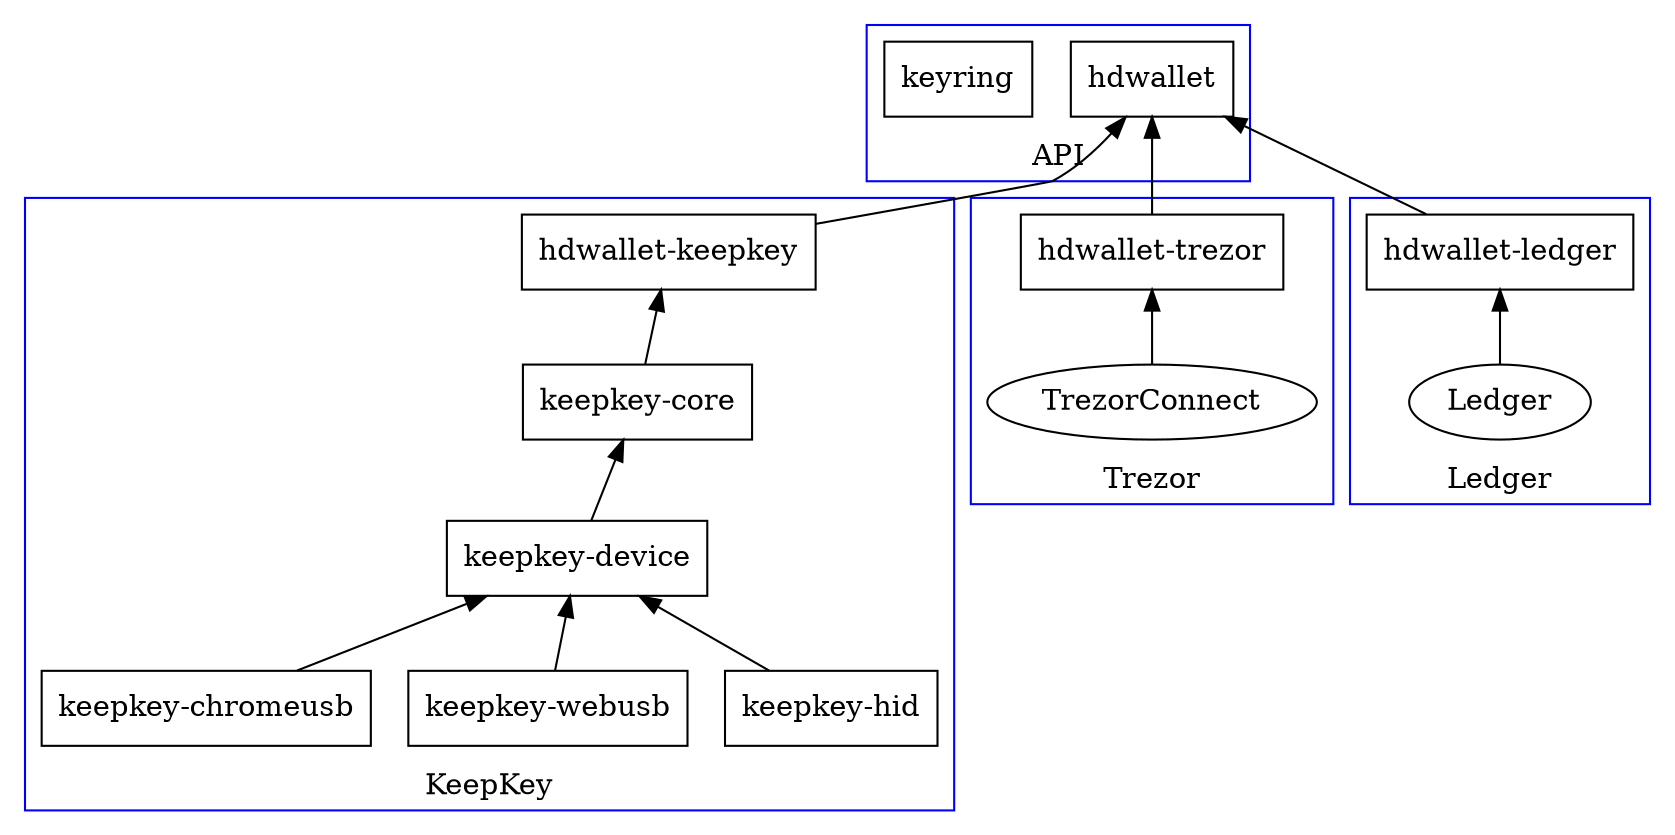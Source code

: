 digraph D {
  rankdir = BT;

  subgraph cluster_0 {
    label = "API"
    color = "blue";

    HDWallet [shape=box, label="hdwallet"];
    Keyring [shape=box, label="keyring"];
  }

  subgraph cluster_1 {
    label = "KeepKey";
    color = "blue";

    KKCore [shape=box, label="keepkey-core"];
    KK [shape=box, label="keepkey-device"];
    KKHid [shape=box, label="keepkey-hid"];
    KKWebUsb [shape=box, label="keepkey-webusb"];
    KKChromeUsb [shape=box, label="keepkey-chromeusb"];
    KKHDWallet [shape=box, label="hdwallet-keepkey"];

    KKHid -> KK;
    KKWebUsb -> KK;
    KKChromeUsb -> KK;
    KK -> KKCore;

    KKCore -> KKHDWallet;
    KKHDWallet -> HDWallet;
  }

  subgraph cluster_2 {
    label = "Trezor";
    color = "blue";

    TrezorConnect [shape=oval, label="TrezorConnect"];
    TrezorHDWallet [shape=box, label="hdwallet-trezor"];

    TrezorConnect -> TrezorHDWallet;
    TrezorHDWallet -> HDWallet;
  }

  subgraph cluster_3 {
    label = "Ledger";
    color = "blue";

    Ledger [shape=oval, label="Ledger"];
    LedgerHDWallet [shape=box, label="hdwallet-ledger"];

    Ledger -> LedgerHDWallet;
    LedgerHDWallet -> HDWallet;
  }
}
